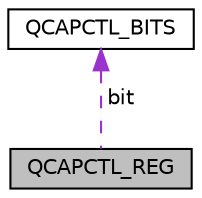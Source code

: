 digraph "QCAPCTL_REG"
{
  edge [fontname="Helvetica",fontsize="10",labelfontname="Helvetica",labelfontsize="10"];
  node [fontname="Helvetica",fontsize="10",shape=record];
  Node1 [label="QCAPCTL_REG",height=0.2,width=0.4,color="black", fillcolor="grey75", style="filled", fontcolor="black"];
  Node2 -> Node1 [dir="back",color="darkorchid3",fontsize="10",style="dashed",label=" bit" ,fontname="Helvetica"];
  Node2 [label="QCAPCTL_BITS",height=0.2,width=0.4,color="black", fillcolor="white", style="filled",URL="$struct_q_c_a_p_c_t_l___b_i_t_s.html"];
}
